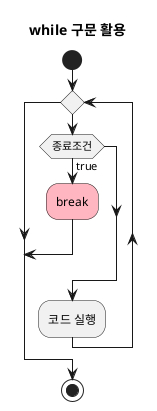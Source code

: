 @startuml

title while 구문 활용


start

while () 
  if (종료조건) then (true)
    #lightpink:break;
    break
  endif
  :코드 실행;
endwhile

stop

@enduml
